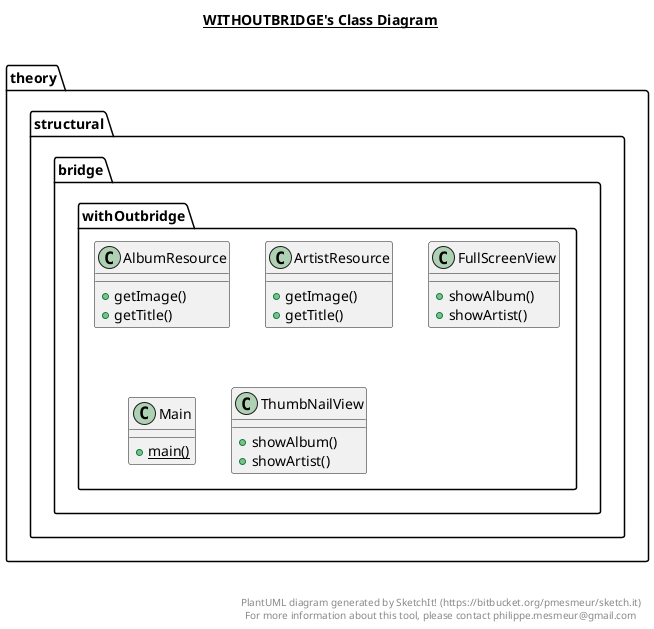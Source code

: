 @startuml

title __WITHOUTBRIDGE's Class Diagram__\n

  namespace theory.structural.bridge.withOutbridge {
    class theory.structural.bridge.withOutbridge.AlbumResource {
        + getImage()
        + getTitle()
    }
  }
  

  namespace theory.structural.bridge.withOutbridge {
    class theory.structural.bridge.withOutbridge.ArtistResource {
        + getImage()
        + getTitle()
    }
  }
  

  namespace theory.structural.bridge.withOutbridge {
    class theory.structural.bridge.withOutbridge.FullScreenView {
        + showAlbum()
        + showArtist()
    }
  }
  

  namespace theory.structural.bridge.withOutbridge {
    class theory.structural.bridge.withOutbridge.Main {
        {static} + main()
    }
  }
  

  namespace theory.structural.bridge.withOutbridge {
    class theory.structural.bridge.withOutbridge.ThumbNailView {
        + showAlbum()
        + showArtist()
    }
  }
  



right footer


PlantUML diagram generated by SketchIt! (https://bitbucket.org/pmesmeur/sketch.it)
For more information about this tool, please contact philippe.mesmeur@gmail.com
endfooter

@enduml
